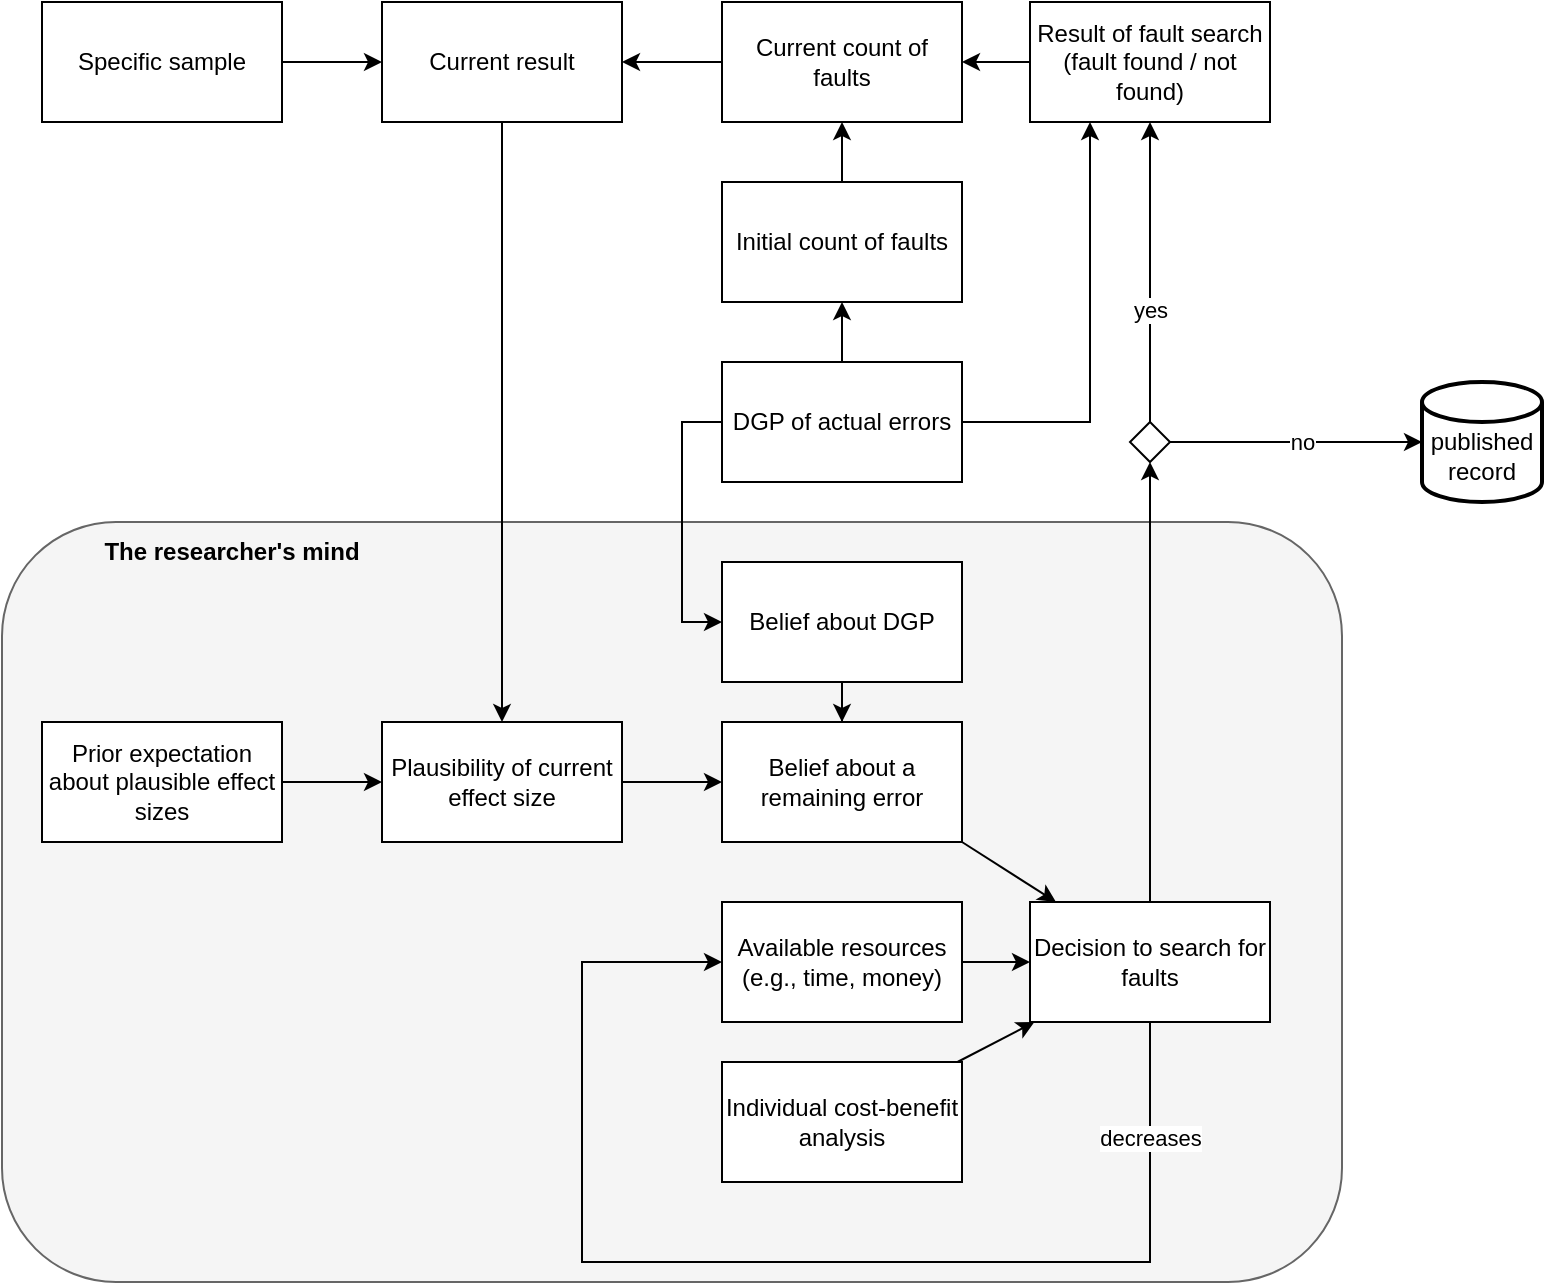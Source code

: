 <mxfile version="22.1.9" type="github">
  <diagram name="Seite-1" id="EcgJo7NvLU2FG93w8Emp">
    <mxGraphModel dx="1674" dy="688" grid="1" gridSize="10" guides="1" tooltips="1" connect="1" arrows="1" fold="1" page="1" pageScale="1" pageWidth="827" pageHeight="1169" math="0" shadow="0">
      <root>
        <mxCell id="0" />
        <mxCell id="1" parent="0" />
        <mxCell id="76aKxamO274pQpdvTyFx-27" value="" style="group;movable=0;resizable=0;rotatable=0;deletable=0;editable=0;locked=1;connectable=0;" parent="1" vertex="1" connectable="0">
          <mxGeometry x="10" y="270" width="670" height="380" as="geometry" />
        </mxCell>
        <mxCell id="76aKxamO274pQpdvTyFx-25" value="" style="rounded=1;whiteSpace=wrap;html=1;fillColor=#f5f5f5;fontColor=#333333;strokeColor=#666666;" parent="76aKxamO274pQpdvTyFx-27" vertex="1">
          <mxGeometry width="670" height="380" as="geometry" />
        </mxCell>
        <mxCell id="76aKxamO274pQpdvTyFx-26" value="The researcher&#39;s mind" style="text;html=1;strokeColor=none;fillColor=none;align=center;verticalAlign=middle;whiteSpace=wrap;rounded=0;fontStyle=1" parent="76aKxamO274pQpdvTyFx-27" vertex="1">
          <mxGeometry x="20" width="190" height="30" as="geometry" />
        </mxCell>
        <mxCell id="76aKxamO274pQpdvTyFx-1" value="Plausibility of current effect size" style="rounded=0;whiteSpace=wrap;html=1;" parent="1" vertex="1">
          <mxGeometry x="200" y="370" width="120" height="60" as="geometry" />
        </mxCell>
        <mxCell id="76aKxamO274pQpdvTyFx-32" style="edgeStyle=orthogonalEdgeStyle;rounded=0;orthogonalLoop=1;jettySize=auto;html=1;exitX=0.5;exitY=1;exitDx=0;exitDy=0;entryX=0;entryY=0.5;entryDx=0;entryDy=0;" parent="1" source="76aKxamO274pQpdvTyFx-4" target="76aKxamO274pQpdvTyFx-6" edge="1">
          <mxGeometry relative="1" as="geometry">
            <Array as="points">
              <mxPoint x="584" y="640" />
              <mxPoint x="300" y="640" />
              <mxPoint x="300" y="490" />
            </Array>
          </mxGeometry>
        </mxCell>
        <mxCell id="76aKxamO274pQpdvTyFx-38" value="decreases" style="edgeLabel;html=1;align=center;verticalAlign=middle;resizable=0;points=[];" parent="76aKxamO274pQpdvTyFx-32" vertex="1" connectable="0">
          <mxGeometry x="-0.816" relative="1" as="geometry">
            <mxPoint as="offset" />
          </mxGeometry>
        </mxCell>
        <mxCell id="76aKxamO274pQpdvTyFx-4" value="Decision to search for faults" style="rounded=0;whiteSpace=wrap;html=1;" parent="1" vertex="1">
          <mxGeometry x="524" y="460" width="120" height="60" as="geometry" />
        </mxCell>
        <mxCell id="76aKxamO274pQpdvTyFx-5" value="" style="endArrow=classic;html=1;rounded=0;exitX=1;exitY=1;exitDx=0;exitDy=0;" parent="1" source="76aKxamO274pQpdvTyFx-10" target="76aKxamO274pQpdvTyFx-4" edge="1">
          <mxGeometry width="50" height="50" relative="1" as="geometry">
            <mxPoint x="514" y="620" as="sourcePoint" />
            <mxPoint x="564" y="570" as="targetPoint" />
          </mxGeometry>
        </mxCell>
        <mxCell id="76aKxamO274pQpdvTyFx-6" value="Available resources (e.g., time, money)" style="rounded=0;whiteSpace=wrap;html=1;" parent="1" vertex="1">
          <mxGeometry x="370" y="460" width="120" height="60" as="geometry" />
        </mxCell>
        <mxCell id="76aKxamO274pQpdvTyFx-7" value="" style="endArrow=classic;html=1;rounded=0;" parent="1" source="76aKxamO274pQpdvTyFx-6" target="76aKxamO274pQpdvTyFx-4" edge="1">
          <mxGeometry width="50" height="50" relative="1" as="geometry">
            <mxPoint x="424" y="440" as="sourcePoint" />
            <mxPoint x="534" y="485" as="targetPoint" />
          </mxGeometry>
        </mxCell>
        <mxCell id="76aKxamO274pQpdvTyFx-8" value="Prior expectation about plausible effect sizes" style="rounded=0;whiteSpace=wrap;html=1;" parent="1" vertex="1">
          <mxGeometry x="30" y="370" width="120" height="60" as="geometry" />
        </mxCell>
        <mxCell id="76aKxamO274pQpdvTyFx-9" value="" style="endArrow=classic;html=1;rounded=0;" parent="1" source="76aKxamO274pQpdvTyFx-8" target="76aKxamO274pQpdvTyFx-1" edge="1">
          <mxGeometry width="50" height="50" relative="1" as="geometry">
            <mxPoint x="514" y="620" as="sourcePoint" />
            <mxPoint x="564" y="570" as="targetPoint" />
          </mxGeometry>
        </mxCell>
        <mxCell id="76aKxamO274pQpdvTyFx-10" value="Belief about a remaining error" style="rounded=0;whiteSpace=wrap;html=1;" parent="1" vertex="1">
          <mxGeometry x="370" y="370" width="120" height="60" as="geometry" />
        </mxCell>
        <mxCell id="76aKxamO274pQpdvTyFx-11" value="" style="endArrow=classic;html=1;rounded=0;" parent="1" source="76aKxamO274pQpdvTyFx-1" target="76aKxamO274pQpdvTyFx-10" edge="1">
          <mxGeometry width="50" height="50" relative="1" as="geometry">
            <mxPoint x="674" y="630" as="sourcePoint" />
            <mxPoint x="684" y="485" as="targetPoint" />
          </mxGeometry>
        </mxCell>
        <mxCell id="76aKxamO274pQpdvTyFx-13" value="Individual cost-benefit analysis" style="rounded=0;whiteSpace=wrap;html=1;" parent="1" vertex="1">
          <mxGeometry x="370" y="540" width="120" height="60" as="geometry" />
        </mxCell>
        <mxCell id="76aKxamO274pQpdvTyFx-14" value="" style="endArrow=classic;html=1;rounded=0;" parent="1" source="76aKxamO274pQpdvTyFx-13" target="76aKxamO274pQpdvTyFx-4" edge="1">
          <mxGeometry width="50" height="50" relative="1" as="geometry">
            <mxPoint x="320" y="480" as="sourcePoint" />
            <mxPoint x="370" y="430" as="targetPoint" />
          </mxGeometry>
        </mxCell>
        <mxCell id="1HgEfkmHuxszHKYWTJBr-5" style="edgeStyle=orthogonalEdgeStyle;rounded=0;orthogonalLoop=1;jettySize=auto;html=1;exitX=0;exitY=0.5;exitDx=0;exitDy=0;entryX=1;entryY=0.5;entryDx=0;entryDy=0;" parent="1" source="76aKxamO274pQpdvTyFx-15" target="1HgEfkmHuxszHKYWTJBr-2" edge="1">
          <mxGeometry relative="1" as="geometry" />
        </mxCell>
        <mxCell id="76aKxamO274pQpdvTyFx-15" value="Result of fault search&lt;br&gt;(fault found / not found)" style="rounded=0;whiteSpace=wrap;html=1;" parent="1" vertex="1">
          <mxGeometry x="524" y="10" width="120" height="60" as="geometry" />
        </mxCell>
        <mxCell id="76aKxamO274pQpdvTyFx-16" value="" style="endArrow=classic;html=1;rounded=0;" parent="1" source="76aKxamO274pQpdvTyFx-42" target="76aKxamO274pQpdvTyFx-15" edge="1">
          <mxGeometry width="50" height="50" relative="1" as="geometry">
            <mxPoint x="510" y="610" as="sourcePoint" />
            <mxPoint x="560" y="560" as="targetPoint" />
          </mxGeometry>
        </mxCell>
        <mxCell id="76aKxamO274pQpdvTyFx-46" value="yes" style="edgeLabel;html=1;align=center;verticalAlign=middle;resizable=0;points=[];" parent="76aKxamO274pQpdvTyFx-16" vertex="1" connectable="0">
          <mxGeometry x="-0.251" y="5" relative="1" as="geometry">
            <mxPoint x="5" as="offset" />
          </mxGeometry>
        </mxCell>
        <mxCell id="1HgEfkmHuxszHKYWTJBr-7" style="edgeStyle=orthogonalEdgeStyle;rounded=0;orthogonalLoop=1;jettySize=auto;html=1;exitX=0;exitY=0.5;exitDx=0;exitDy=0;entryX=0;entryY=0.5;entryDx=0;entryDy=0;" parent="1" source="76aKxamO274pQpdvTyFx-17" target="qVMgi2vGPqKL68FWYyV5-1" edge="1">
          <mxGeometry relative="1" as="geometry" />
        </mxCell>
        <mxCell id="1HgEfkmHuxszHKYWTJBr-8" style="edgeStyle=orthogonalEdgeStyle;rounded=0;orthogonalLoop=1;jettySize=auto;html=1;exitX=1;exitY=0.5;exitDx=0;exitDy=0;entryX=0.25;entryY=1;entryDx=0;entryDy=0;" parent="1" source="76aKxamO274pQpdvTyFx-17" target="76aKxamO274pQpdvTyFx-15" edge="1">
          <mxGeometry relative="1" as="geometry" />
        </mxCell>
        <mxCell id="1HgEfkmHuxszHKYWTJBr-9" style="edgeStyle=orthogonalEdgeStyle;rounded=0;orthogonalLoop=1;jettySize=auto;html=1;exitX=0.5;exitY=0;exitDx=0;exitDy=0;entryX=0.5;entryY=1;entryDx=0;entryDy=0;" parent="1" source="76aKxamO274pQpdvTyFx-17" target="1HgEfkmHuxszHKYWTJBr-1" edge="1">
          <mxGeometry relative="1" as="geometry" />
        </mxCell>
        <mxCell id="76aKxamO274pQpdvTyFx-17" value="DGP of actual errors" style="rounded=0;whiteSpace=wrap;html=1;" parent="1" vertex="1">
          <mxGeometry x="370" y="190" width="120" height="60" as="geometry" />
        </mxCell>
        <mxCell id="76aKxamO274pQpdvTyFx-21" value="Current result" style="rounded=0;whiteSpace=wrap;html=1;" parent="1" vertex="1">
          <mxGeometry x="200" y="10" width="120" height="60" as="geometry" />
        </mxCell>
        <mxCell id="76aKxamO274pQpdvTyFx-22" value="" style="endArrow=classic;html=1;rounded=0;" parent="1" source="76aKxamO274pQpdvTyFx-21" target="76aKxamO274pQpdvTyFx-1" edge="1">
          <mxGeometry width="50" height="50" relative="1" as="geometry">
            <mxPoint x="470" y="560" as="sourcePoint" />
            <mxPoint x="520" y="510" as="targetPoint" />
          </mxGeometry>
        </mxCell>
        <mxCell id="76aKxamO274pQpdvTyFx-39" value="Specific sample" style="rounded=0;whiteSpace=wrap;html=1;" parent="1" vertex="1">
          <mxGeometry x="30" y="10" width="120" height="60" as="geometry" />
        </mxCell>
        <mxCell id="76aKxamO274pQpdvTyFx-40" value="" style="edgeStyle=none;orthogonalLoop=1;jettySize=auto;html=1;rounded=0;" parent="1" source="76aKxamO274pQpdvTyFx-39" target="76aKxamO274pQpdvTyFx-21" edge="1">
          <mxGeometry width="80" relative="1" as="geometry">
            <mxPoint x="138" y="-89.5" as="sourcePoint" />
            <mxPoint x="218" y="-89.5" as="targetPoint" />
            <Array as="points" />
            <mxPoint as="offset" />
          </mxGeometry>
        </mxCell>
        <mxCell id="76aKxamO274pQpdvTyFx-41" value="" style="edgeStyle=none;orthogonalLoop=1;jettySize=auto;html=1;rounded=0;exitX=1;exitY=0.5;exitDx=0;exitDy=0;" parent="1" source="76aKxamO274pQpdvTyFx-42" edge="1">
          <mxGeometry width="80" relative="1" as="geometry">
            <mxPoint x="590" y="240" as="sourcePoint" />
            <mxPoint x="720" y="230" as="targetPoint" />
            <Array as="points" />
          </mxGeometry>
        </mxCell>
        <mxCell id="76aKxamO274pQpdvTyFx-47" value="no" style="edgeLabel;html=1;align=center;verticalAlign=middle;resizable=0;points=[];" parent="76aKxamO274pQpdvTyFx-41" vertex="1" connectable="0">
          <mxGeometry x="0.048" y="-1" relative="1" as="geometry">
            <mxPoint y="-1" as="offset" />
          </mxGeometry>
        </mxCell>
        <mxCell id="76aKxamO274pQpdvTyFx-43" value="" style="endArrow=classic;html=1;rounded=0;" parent="1" source="76aKxamO274pQpdvTyFx-4" target="76aKxamO274pQpdvTyFx-42" edge="1">
          <mxGeometry width="50" height="50" relative="1" as="geometry">
            <mxPoint x="584" y="410" as="sourcePoint" />
            <mxPoint x="584" y="190" as="targetPoint" />
          </mxGeometry>
        </mxCell>
        <mxCell id="76aKxamO274pQpdvTyFx-42" value="" style="rhombus;whiteSpace=wrap;html=1;" parent="1" vertex="1">
          <mxGeometry x="574" y="220" width="20" height="20" as="geometry" />
        </mxCell>
        <mxCell id="76aKxamO274pQpdvTyFx-44" value="" style="edgeStyle=none;orthogonalLoop=1;jettySize=auto;html=1;rounded=0;" parent="1" edge="1">
          <mxGeometry width="80" relative="1" as="geometry">
            <mxPoint x="580" y="230" as="sourcePoint" />
            <mxPoint x="580" y="230" as="targetPoint" />
            <Array as="points" />
          </mxGeometry>
        </mxCell>
        <mxCell id="76aKxamO274pQpdvTyFx-48" value="&lt;br&gt;published record" style="strokeWidth=2;html=1;shape=mxgraph.flowchart.database;whiteSpace=wrap;" parent="1" vertex="1">
          <mxGeometry x="720" y="200" width="60" height="60" as="geometry" />
        </mxCell>
        <mxCell id="qVMgi2vGPqKL68FWYyV5-5" style="edgeStyle=orthogonalEdgeStyle;rounded=0;orthogonalLoop=1;jettySize=auto;html=1;" parent="1" source="qVMgi2vGPqKL68FWYyV5-1" target="76aKxamO274pQpdvTyFx-10" edge="1">
          <mxGeometry relative="1" as="geometry" />
        </mxCell>
        <mxCell id="qVMgi2vGPqKL68FWYyV5-1" value="Belief about DGP" style="rounded=0;whiteSpace=wrap;html=1;" parent="1" vertex="1">
          <mxGeometry x="370" y="290" width="120" height="60" as="geometry" />
        </mxCell>
        <mxCell id="1HgEfkmHuxszHKYWTJBr-10" style="edgeStyle=orthogonalEdgeStyle;rounded=0;orthogonalLoop=1;jettySize=auto;html=1;exitX=0.5;exitY=0;exitDx=0;exitDy=0;entryX=0.5;entryY=1;entryDx=0;entryDy=0;" parent="1" source="1HgEfkmHuxszHKYWTJBr-1" target="1HgEfkmHuxszHKYWTJBr-2" edge="1">
          <mxGeometry relative="1" as="geometry" />
        </mxCell>
        <mxCell id="1HgEfkmHuxszHKYWTJBr-1" value="Initial count of faults" style="rounded=0;whiteSpace=wrap;html=1;" parent="1" vertex="1">
          <mxGeometry x="370" y="100" width="120" height="60" as="geometry" />
        </mxCell>
        <mxCell id="1HgEfkmHuxszHKYWTJBr-6" style="edgeStyle=orthogonalEdgeStyle;rounded=0;orthogonalLoop=1;jettySize=auto;html=1;exitX=0;exitY=0.5;exitDx=0;exitDy=0;entryX=1;entryY=0.5;entryDx=0;entryDy=0;" parent="1" source="1HgEfkmHuxszHKYWTJBr-2" target="76aKxamO274pQpdvTyFx-21" edge="1">
          <mxGeometry relative="1" as="geometry" />
        </mxCell>
        <mxCell id="1HgEfkmHuxszHKYWTJBr-2" value="Current count of faults" style="rounded=0;whiteSpace=wrap;html=1;" parent="1" vertex="1">
          <mxGeometry x="370" y="10" width="120" height="60" as="geometry" />
        </mxCell>
      </root>
    </mxGraphModel>
  </diagram>
</mxfile>
